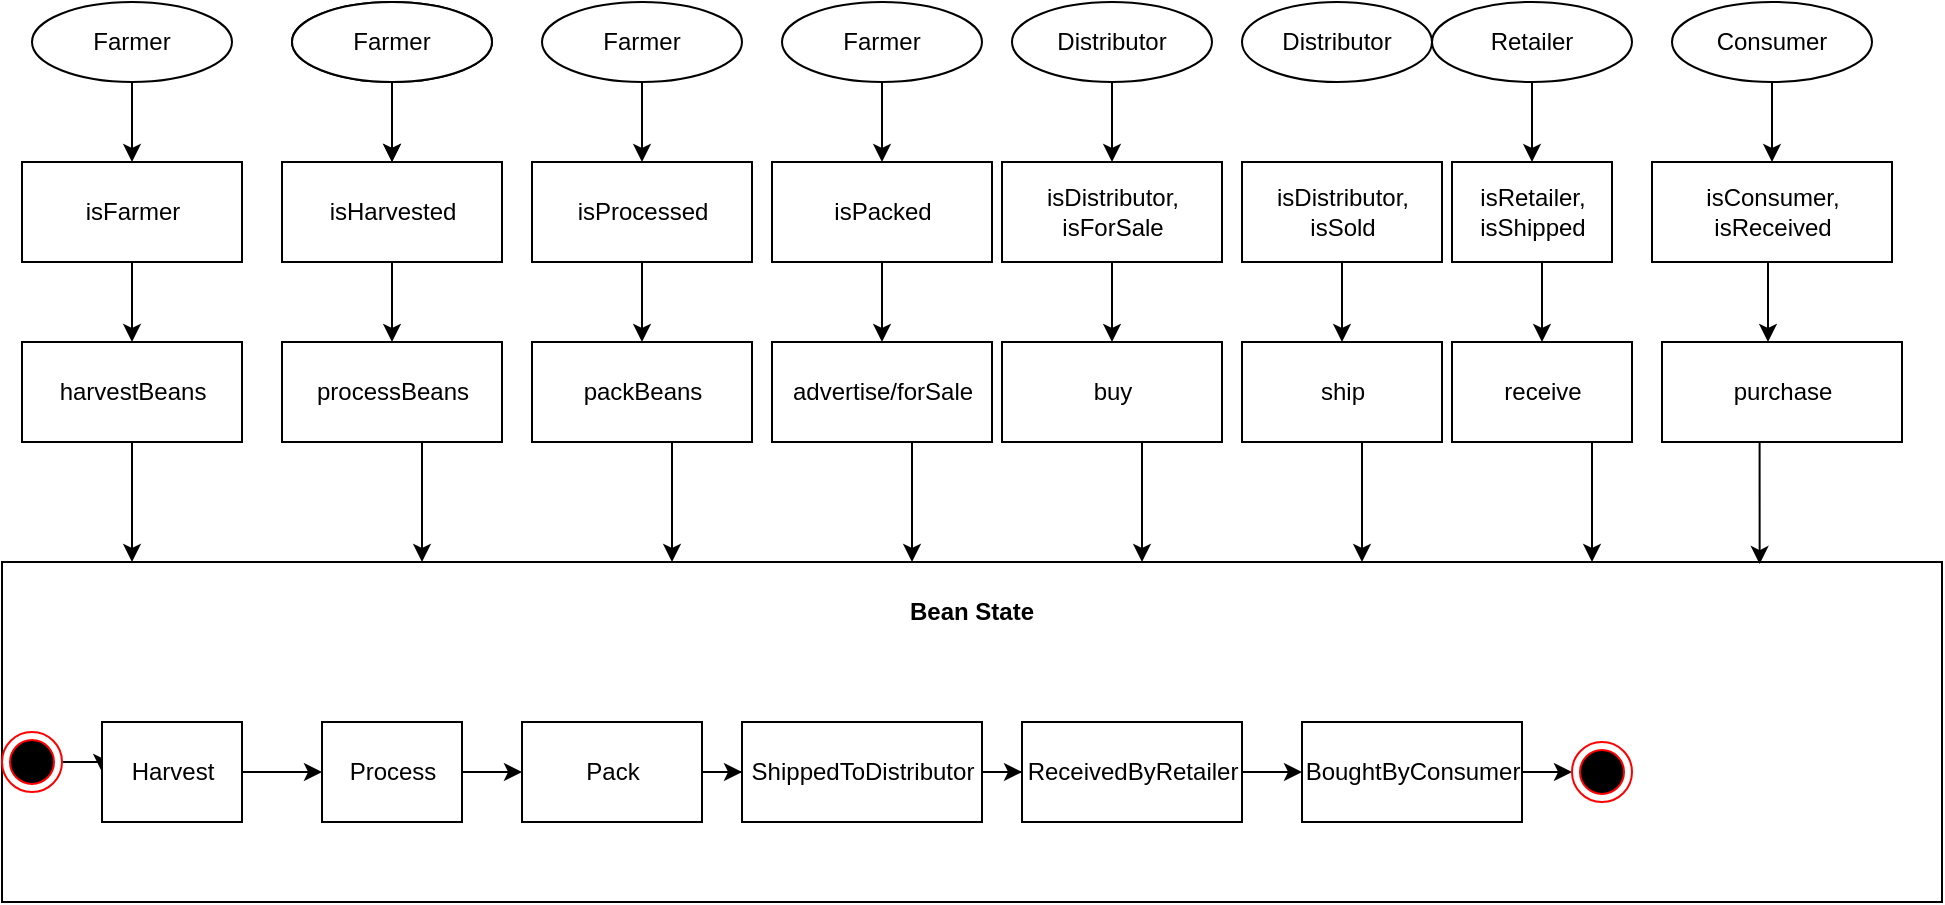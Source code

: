 <mxfile version="14.6.13" type="device"><diagram id="v_803tlNgK0Ln6zPQ5iC" name="Page-1"><mxGraphModel dx="1422" dy="822" grid="1" gridSize="10" guides="1" tooltips="1" connect="1" arrows="1" fold="1" page="1" pageScale="1" pageWidth="850" pageHeight="1100" math="0" shadow="0"><root><mxCell id="0"/><mxCell id="1" parent="0"/><mxCell id="HXRueO-GMEF8Y12J6rS_-6" value="&lt;p style=&quot;margin: 0px ; margin-top: 4px ; text-align: center&quot;&gt;&lt;br&gt;&lt;b&gt;Bean State&lt;/b&gt;&lt;/p&gt;" style="verticalAlign=top;align=left;overflow=fill;fontSize=12;fontFamily=Helvetica;html=1;" parent="1" vertex="1"><mxGeometry x="10" y="450" width="970" height="170" as="geometry"/></mxCell><mxCell id="HXRueO-GMEF8Y12J6rS_-15" value="" style="edgeStyle=orthogonalEdgeStyle;rounded=0;orthogonalLoop=1;jettySize=auto;html=1;" parent="1" source="HXRueO-GMEF8Y12J6rS_-7" target="HXRueO-GMEF8Y12J6rS_-8" edge="1"><mxGeometry relative="1" as="geometry"/></mxCell><mxCell id="HXRueO-GMEF8Y12J6rS_-7" value="" style="ellipse;html=1;shape=endState;fillColor=#000000;strokeColor=#ff0000;direction=south;" parent="1" vertex="1"><mxGeometry x="10" y="535" width="30" height="30" as="geometry"/></mxCell><mxCell id="HXRueO-GMEF8Y12J6rS_-16" value="" style="edgeStyle=orthogonalEdgeStyle;rounded=0;orthogonalLoop=1;jettySize=auto;html=1;" parent="1" source="HXRueO-GMEF8Y12J6rS_-8" target="HXRueO-GMEF8Y12J6rS_-9" edge="1"><mxGeometry relative="1" as="geometry"/></mxCell><mxCell id="HXRueO-GMEF8Y12J6rS_-8" value="Harvest" style="html=1;" parent="1" vertex="1"><mxGeometry x="60" y="530" width="70" height="50" as="geometry"/></mxCell><mxCell id="HXRueO-GMEF8Y12J6rS_-17" value="" style="edgeStyle=orthogonalEdgeStyle;rounded=0;orthogonalLoop=1;jettySize=auto;html=1;" parent="1" source="HXRueO-GMEF8Y12J6rS_-9" target="HXRueO-GMEF8Y12J6rS_-10" edge="1"><mxGeometry relative="1" as="geometry"/></mxCell><mxCell id="HXRueO-GMEF8Y12J6rS_-9" value="Process" style="html=1;" parent="1" vertex="1"><mxGeometry x="170" y="530" width="70" height="50" as="geometry"/></mxCell><mxCell id="HXRueO-GMEF8Y12J6rS_-18" value="" style="edgeStyle=orthogonalEdgeStyle;rounded=0;orthogonalLoop=1;jettySize=auto;html=1;" parent="1" source="HXRueO-GMEF8Y12J6rS_-10" target="HXRueO-GMEF8Y12J6rS_-11" edge="1"><mxGeometry relative="1" as="geometry"/></mxCell><mxCell id="HXRueO-GMEF8Y12J6rS_-10" value="Pack" style="html=1;" parent="1" vertex="1"><mxGeometry x="270" y="530" width="90" height="50" as="geometry"/></mxCell><mxCell id="HXRueO-GMEF8Y12J6rS_-19" value="" style="edgeStyle=orthogonalEdgeStyle;rounded=0;orthogonalLoop=1;jettySize=auto;html=1;" parent="1" source="HXRueO-GMEF8Y12J6rS_-11" target="HXRueO-GMEF8Y12J6rS_-12" edge="1"><mxGeometry relative="1" as="geometry"/></mxCell><mxCell id="HXRueO-GMEF8Y12J6rS_-11" value="ShippedToDistributor" style="html=1;" parent="1" vertex="1"><mxGeometry x="380" y="530" width="120" height="50" as="geometry"/></mxCell><mxCell id="HXRueO-GMEF8Y12J6rS_-20" value="" style="edgeStyle=orthogonalEdgeStyle;rounded=0;orthogonalLoop=1;jettySize=auto;html=1;" parent="1" source="HXRueO-GMEF8Y12J6rS_-12" target="HXRueO-GMEF8Y12J6rS_-13" edge="1"><mxGeometry relative="1" as="geometry"/></mxCell><mxCell id="HXRueO-GMEF8Y12J6rS_-12" value="ReceivedByRetailer" style="html=1;" parent="1" vertex="1"><mxGeometry x="520" y="530" width="110" height="50" as="geometry"/></mxCell><mxCell id="HXRueO-GMEF8Y12J6rS_-21" value="" style="edgeStyle=orthogonalEdgeStyle;rounded=0;orthogonalLoop=1;jettySize=auto;html=1;" parent="1" source="HXRueO-GMEF8Y12J6rS_-13" target="HXRueO-GMEF8Y12J6rS_-14" edge="1"><mxGeometry relative="1" as="geometry"/></mxCell><mxCell id="HXRueO-GMEF8Y12J6rS_-13" value="BoughtByConsumer" style="html=1;" parent="1" vertex="1"><mxGeometry x="660" y="530" width="110" height="50" as="geometry"/></mxCell><mxCell id="HXRueO-GMEF8Y12J6rS_-14" value="" style="ellipse;html=1;shape=endState;fillColor=#000000;strokeColor=#ff0000;direction=south;" parent="1" vertex="1"><mxGeometry x="795" y="540" width="30" height="30" as="geometry"/></mxCell><mxCell id="HXRueO-GMEF8Y12J6rS_-35" value="" style="edgeStyle=orthogonalEdgeStyle;rounded=0;orthogonalLoop=1;jettySize=auto;html=1;" parent="1" source="HXRueO-GMEF8Y12J6rS_-23" target="HXRueO-GMEF8Y12J6rS_-24" edge="1"><mxGeometry relative="1" as="geometry"/></mxCell><mxCell id="HXRueO-GMEF8Y12J6rS_-23" value="Farmer" style="ellipse;whiteSpace=wrap;html=1;align=center;" parent="1" vertex="1"><mxGeometry x="25" y="170" width="100" height="40" as="geometry"/></mxCell><mxCell id="HXRueO-GMEF8Y12J6rS_-27" value="" style="edgeStyle=orthogonalEdgeStyle;rounded=0;orthogonalLoop=1;jettySize=auto;html=1;" parent="1" source="HXRueO-GMEF8Y12J6rS_-24" target="HXRueO-GMEF8Y12J6rS_-25" edge="1"><mxGeometry relative="1" as="geometry"/></mxCell><mxCell id="HXRueO-GMEF8Y12J6rS_-24" value="isFarmer" style="html=1;" parent="1" vertex="1"><mxGeometry x="20" y="250" width="110" height="50" as="geometry"/></mxCell><mxCell id="HXRueO-GMEF8Y12J6rS_-28" value="" style="edgeStyle=orthogonalEdgeStyle;rounded=0;orthogonalLoop=1;jettySize=auto;html=1;" parent="1" source="HXRueO-GMEF8Y12J6rS_-25" target="HXRueO-GMEF8Y12J6rS_-6" edge="1"><mxGeometry relative="1" as="geometry"><Array as="points"><mxPoint x="75" y="450"/><mxPoint x="75" y="450"/></Array></mxGeometry></mxCell><mxCell id="HXRueO-GMEF8Y12J6rS_-25" value="harvestBeans" style="html=1;" parent="1" vertex="1"><mxGeometry x="20" y="340" width="110" height="50" as="geometry"/></mxCell><mxCell id="HXRueO-GMEF8Y12J6rS_-37" value="" style="edgeStyle=orthogonalEdgeStyle;rounded=0;orthogonalLoop=1;jettySize=auto;html=1;" parent="1" source="HXRueO-GMEF8Y12J6rS_-30" target="HXRueO-GMEF8Y12J6rS_-32" edge="1"><mxGeometry relative="1" as="geometry"/></mxCell><mxCell id="HXRueO-GMEF8Y12J6rS_-30" value="Farmer" style="ellipse;whiteSpace=wrap;html=1;align=center;" parent="1" vertex="1"><mxGeometry x="155" y="170" width="100" height="40" as="geometry"/></mxCell><mxCell id="HXRueO-GMEF8Y12J6rS_-38" value="" style="edgeStyle=orthogonalEdgeStyle;rounded=0;orthogonalLoop=1;jettySize=auto;html=1;" parent="1" source="HXRueO-GMEF8Y12J6rS_-32" target="HXRueO-GMEF8Y12J6rS_-34" edge="1"><mxGeometry relative="1" as="geometry"/></mxCell><mxCell id="HXRueO-GMEF8Y12J6rS_-32" value="isHarvested" style="html=1;" parent="1" vertex="1"><mxGeometry x="150" y="250" width="110" height="50" as="geometry"/></mxCell><mxCell id="HXRueO-GMEF8Y12J6rS_-39" value="" style="edgeStyle=orthogonalEdgeStyle;rounded=0;orthogonalLoop=1;jettySize=auto;html=1;" parent="1" source="HXRueO-GMEF8Y12J6rS_-34" target="HXRueO-GMEF8Y12J6rS_-6" edge="1"><mxGeometry relative="1" as="geometry"><Array as="points"><mxPoint x="220" y="440"/><mxPoint x="220" y="440"/></Array></mxGeometry></mxCell><mxCell id="HXRueO-GMEF8Y12J6rS_-34" value="processBeans" style="html=1;" parent="1" vertex="1"><mxGeometry x="150" y="340" width="110" height="50" as="geometry"/></mxCell><mxCell id="HXRueO-GMEF8Y12J6rS_-42" value="Farmer" style="ellipse;whiteSpace=wrap;html=1;align=center;" parent="1" vertex="1"><mxGeometry x="155" y="170" width="100" height="40" as="geometry"/></mxCell><mxCell id="HXRueO-GMEF8Y12J6rS_-43" value="" style="edgeStyle=orthogonalEdgeStyle;rounded=0;orthogonalLoop=1;jettySize=auto;html=1;" parent="1" source="HXRueO-GMEF8Y12J6rS_-42" edge="1"><mxGeometry relative="1" as="geometry"><mxPoint x="205" y="250" as="targetPoint"/></mxGeometry></mxCell><mxCell id="HXRueO-GMEF8Y12J6rS_-44" value="" style="edgeStyle=orthogonalEdgeStyle;rounded=0;orthogonalLoop=1;jettySize=auto;html=1;" parent="1" source="HXRueO-GMEF8Y12J6rS_-45" target="HXRueO-GMEF8Y12J6rS_-47" edge="1"><mxGeometry relative="1" as="geometry"/></mxCell><mxCell id="HXRueO-GMEF8Y12J6rS_-45" value="isProcessed" style="html=1;" parent="1" vertex="1"><mxGeometry x="275" y="250" width="110" height="50" as="geometry"/></mxCell><mxCell id="HXRueO-GMEF8Y12J6rS_-46" value="" style="edgeStyle=orthogonalEdgeStyle;rounded=0;orthogonalLoop=1;jettySize=auto;html=1;" parent="1" source="HXRueO-GMEF8Y12J6rS_-47" edge="1"><mxGeometry relative="1" as="geometry"><mxPoint x="345" y="450" as="targetPoint"/><Array as="points"><mxPoint x="345" y="440"/><mxPoint x="345" y="440"/></Array></mxGeometry></mxCell><mxCell id="HXRueO-GMEF8Y12J6rS_-47" value="packBeans" style="html=1;" parent="1" vertex="1"><mxGeometry x="275" y="340" width="110" height="50" as="geometry"/></mxCell><mxCell id="HXRueO-GMEF8Y12J6rS_-48" value="Farmer" style="ellipse;whiteSpace=wrap;html=1;align=center;" parent="1" vertex="1"><mxGeometry x="280" y="170" width="100" height="40" as="geometry"/></mxCell><mxCell id="HXRueO-GMEF8Y12J6rS_-49" value="" style="edgeStyle=orthogonalEdgeStyle;rounded=0;orthogonalLoop=1;jettySize=auto;html=1;" parent="1" source="HXRueO-GMEF8Y12J6rS_-48" edge="1"><mxGeometry relative="1" as="geometry"><mxPoint x="330" y="250" as="targetPoint"/></mxGeometry></mxCell><mxCell id="HXRueO-GMEF8Y12J6rS_-50" value="" style="edgeStyle=orthogonalEdgeStyle;rounded=0;orthogonalLoop=1;jettySize=auto;html=1;" parent="1" source="HXRueO-GMEF8Y12J6rS_-51" target="HXRueO-GMEF8Y12J6rS_-53" edge="1"><mxGeometry relative="1" as="geometry"/></mxCell><mxCell id="HXRueO-GMEF8Y12J6rS_-51" value="isPacked" style="html=1;" parent="1" vertex="1"><mxGeometry x="395" y="250" width="110" height="50" as="geometry"/></mxCell><mxCell id="HXRueO-GMEF8Y12J6rS_-52" value="" style="edgeStyle=orthogonalEdgeStyle;rounded=0;orthogonalLoop=1;jettySize=auto;html=1;" parent="1" source="HXRueO-GMEF8Y12J6rS_-53" edge="1"><mxGeometry relative="1" as="geometry"><mxPoint x="465" y="450" as="targetPoint"/><Array as="points"><mxPoint x="465" y="440"/><mxPoint x="465" y="440"/></Array></mxGeometry></mxCell><mxCell id="HXRueO-GMEF8Y12J6rS_-53" value="advertise/forSale" style="html=1;" parent="1" vertex="1"><mxGeometry x="395" y="340" width="110" height="50" as="geometry"/></mxCell><mxCell id="HXRueO-GMEF8Y12J6rS_-54" value="Farmer" style="ellipse;whiteSpace=wrap;html=1;align=center;" parent="1" vertex="1"><mxGeometry x="400" y="170" width="100" height="40" as="geometry"/></mxCell><mxCell id="HXRueO-GMEF8Y12J6rS_-55" value="" style="edgeStyle=orthogonalEdgeStyle;rounded=0;orthogonalLoop=1;jettySize=auto;html=1;" parent="1" source="HXRueO-GMEF8Y12J6rS_-54" edge="1"><mxGeometry relative="1" as="geometry"><mxPoint x="450" y="250" as="targetPoint"/></mxGeometry></mxCell><mxCell id="HXRueO-GMEF8Y12J6rS_-56" value="" style="edgeStyle=orthogonalEdgeStyle;rounded=0;orthogonalLoop=1;jettySize=auto;html=1;" parent="1" source="HXRueO-GMEF8Y12J6rS_-57" target="HXRueO-GMEF8Y12J6rS_-59" edge="1"><mxGeometry relative="1" as="geometry"/></mxCell><mxCell id="HXRueO-GMEF8Y12J6rS_-57" value="isDistributor, &lt;br&gt;isForSale" style="html=1;" parent="1" vertex="1"><mxGeometry x="510" y="250" width="110" height="50" as="geometry"/></mxCell><mxCell id="HXRueO-GMEF8Y12J6rS_-58" value="" style="edgeStyle=orthogonalEdgeStyle;rounded=0;orthogonalLoop=1;jettySize=auto;html=1;" parent="1" source="HXRueO-GMEF8Y12J6rS_-59" edge="1"><mxGeometry relative="1" as="geometry"><mxPoint x="580" y="450" as="targetPoint"/><Array as="points"><mxPoint x="580" y="440"/><mxPoint x="580" y="440"/></Array></mxGeometry></mxCell><mxCell id="HXRueO-GMEF8Y12J6rS_-59" value="buy" style="html=1;" parent="1" vertex="1"><mxGeometry x="510" y="340" width="110" height="50" as="geometry"/></mxCell><mxCell id="HXRueO-GMEF8Y12J6rS_-60" value="Distributor" style="ellipse;whiteSpace=wrap;html=1;align=center;" parent="1" vertex="1"><mxGeometry x="515" y="170" width="100" height="40" as="geometry"/></mxCell><mxCell id="HXRueO-GMEF8Y12J6rS_-61" value="" style="edgeStyle=orthogonalEdgeStyle;rounded=0;orthogonalLoop=1;jettySize=auto;html=1;" parent="1" source="HXRueO-GMEF8Y12J6rS_-60" edge="1"><mxGeometry relative="1" as="geometry"><mxPoint x="565" y="250" as="targetPoint"/></mxGeometry></mxCell><mxCell id="HXRueO-GMEF8Y12J6rS_-62" value="" style="edgeStyle=orthogonalEdgeStyle;rounded=0;orthogonalLoop=1;jettySize=auto;html=1;" parent="1" source="HXRueO-GMEF8Y12J6rS_-63" target="HXRueO-GMEF8Y12J6rS_-65" edge="1"><mxGeometry relative="1" as="geometry"><Array as="points"><mxPoint x="780" y="310"/><mxPoint x="780" y="310"/></Array></mxGeometry></mxCell><mxCell id="HXRueO-GMEF8Y12J6rS_-63" value="isRetailer, &lt;br&gt;isShipped" style="html=1;" parent="1" vertex="1"><mxGeometry x="735" y="250" width="80" height="50" as="geometry"/></mxCell><mxCell id="HXRueO-GMEF8Y12J6rS_-64" value="" style="edgeStyle=orthogonalEdgeStyle;rounded=0;orthogonalLoop=1;jettySize=auto;html=1;" parent="1" source="HXRueO-GMEF8Y12J6rS_-65" edge="1"><mxGeometry relative="1" as="geometry"><mxPoint x="805" y="450" as="targetPoint"/><Array as="points"><mxPoint x="805" y="440"/><mxPoint x="805" y="440"/></Array></mxGeometry></mxCell><mxCell id="HXRueO-GMEF8Y12J6rS_-65" value="receive" style="html=1;" parent="1" vertex="1"><mxGeometry x="735" y="340" width="90" height="50" as="geometry"/></mxCell><mxCell id="HXRueO-GMEF8Y12J6rS_-66" value="Retailer" style="ellipse;whiteSpace=wrap;html=1;align=center;" parent="1" vertex="1"><mxGeometry x="725" y="170" width="100" height="40" as="geometry"/></mxCell><mxCell id="HXRueO-GMEF8Y12J6rS_-67" value="" style="edgeStyle=orthogonalEdgeStyle;rounded=0;orthogonalLoop=1;jettySize=auto;html=1;entryX=0.5;entryY=0;entryDx=0;entryDy=0;" parent="1" source="HXRueO-GMEF8Y12J6rS_-66" target="HXRueO-GMEF8Y12J6rS_-63" edge="1"><mxGeometry relative="1" as="geometry"><mxPoint x="790" y="250" as="targetPoint"/></mxGeometry></mxCell><mxCell id="0C0RGT74ZZ_3xuNneD5e-6" value="" style="edgeStyle=orthogonalEdgeStyle;rounded=0;orthogonalLoop=1;jettySize=auto;html=1;" parent="1" target="HXRueO-GMEF8Y12J6rS_-71" edge="1"><mxGeometry relative="1" as="geometry"><Array as="points"><mxPoint x="893" y="330"/><mxPoint x="893" y="330"/></Array><mxPoint x="893" y="300" as="sourcePoint"/></mxGeometry></mxCell><mxCell id="HXRueO-GMEF8Y12J6rS_-69" value="isConsumer, &lt;br&gt;isReceived" style="html=1;" parent="1" vertex="1"><mxGeometry x="835" y="250" width="120" height="50" as="geometry"/></mxCell><mxCell id="HXRueO-GMEF8Y12J6rS_-70" value="" style="edgeStyle=orthogonalEdgeStyle;rounded=0;orthogonalLoop=1;jettySize=auto;html=1;exitX=0.5;exitY=1;exitDx=0;exitDy=0;entryX=0.906;entryY=0.006;entryDx=0;entryDy=0;entryPerimeter=0;" parent="1" source="HXRueO-GMEF8Y12J6rS_-71" edge="1" target="HXRueO-GMEF8Y12J6rS_-6"><mxGeometry relative="1" as="geometry"><mxPoint x="779" y="451" as="targetPoint"/><Array as="points"><mxPoint x="889" y="390"/></Array></mxGeometry></mxCell><mxCell id="HXRueO-GMEF8Y12J6rS_-71" value="purchase" style="html=1;" parent="1" vertex="1"><mxGeometry x="840" y="340" width="120" height="50" as="geometry"/></mxCell><mxCell id="HXRueO-GMEF8Y12J6rS_-72" value="Consumer" style="ellipse;whiteSpace=wrap;html=1;align=center;" parent="1" vertex="1"><mxGeometry x="845" y="170" width="100" height="40" as="geometry"/></mxCell><mxCell id="HXRueO-GMEF8Y12J6rS_-73" value="" style="edgeStyle=orthogonalEdgeStyle;rounded=0;orthogonalLoop=1;jettySize=auto;html=1;" parent="1" source="HXRueO-GMEF8Y12J6rS_-72" edge="1"><mxGeometry relative="1" as="geometry"><mxPoint x="895" y="250" as="targetPoint"/></mxGeometry></mxCell><mxCell id="3uK0XGuCM1njqYEsDJH--1" value="" style="edgeStyle=orthogonalEdgeStyle;rounded=0;orthogonalLoop=1;jettySize=auto;html=1;" edge="1" parent="1" source="3uK0XGuCM1njqYEsDJH--2" target="3uK0XGuCM1njqYEsDJH--4"><mxGeometry relative="1" as="geometry"/></mxCell><mxCell id="3uK0XGuCM1njqYEsDJH--2" value="isDistributor, &lt;br&gt;isSold" style="html=1;" vertex="1" parent="1"><mxGeometry x="630" y="250" width="100" height="50" as="geometry"/></mxCell><mxCell id="3uK0XGuCM1njqYEsDJH--3" value="" style="edgeStyle=orthogonalEdgeStyle;rounded=0;orthogonalLoop=1;jettySize=auto;html=1;" edge="1" parent="1" source="3uK0XGuCM1njqYEsDJH--4"><mxGeometry relative="1" as="geometry"><mxPoint x="690" y="450" as="targetPoint"/><Array as="points"><mxPoint x="690" y="440"/><mxPoint x="690" y="440"/></Array></mxGeometry></mxCell><mxCell id="3uK0XGuCM1njqYEsDJH--4" value="ship" style="html=1;" vertex="1" parent="1"><mxGeometry x="630" y="340" width="100" height="50" as="geometry"/></mxCell><mxCell id="3uK0XGuCM1njqYEsDJH--5" value="Distributor" style="ellipse;whiteSpace=wrap;html=1;align=center;" vertex="1" parent="1"><mxGeometry x="630" y="170" width="95" height="40" as="geometry"/></mxCell></root></mxGraphModel></diagram></mxfile>